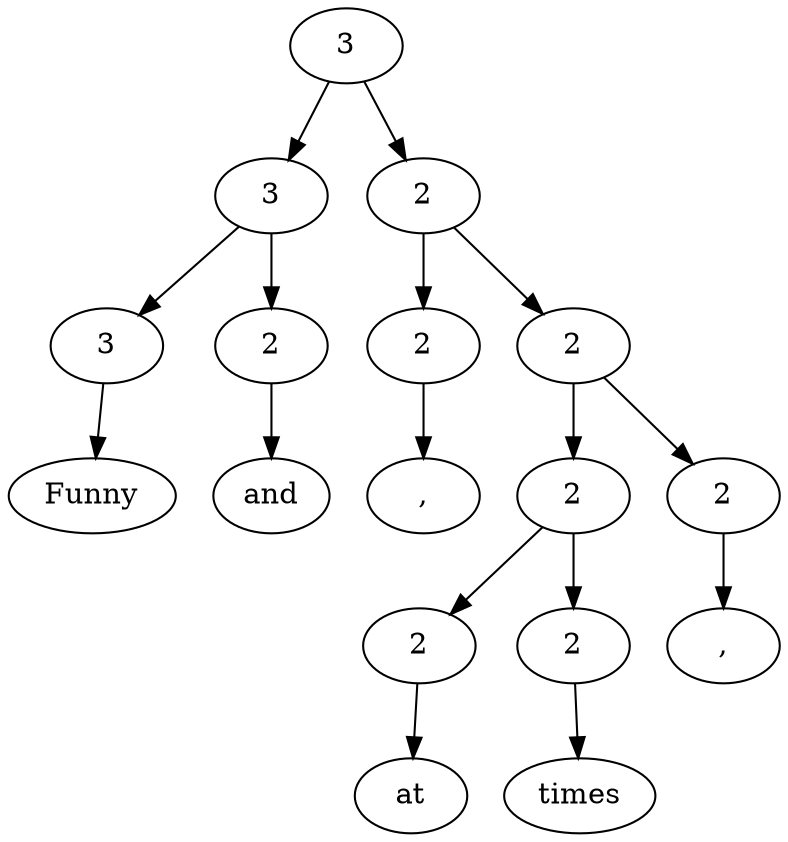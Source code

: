 digraph G{Node0 [label="3"]
Node0 -> Node1
Node0 -> Node6
Node1 [label="3"]
Node1 -> Node2
Node1 -> Node4
Node6 [label="2"]
Node6 -> Node7
Node6 -> Node9
Node2 [label="3"]
Node2 -> Node3
Node4 [label="2"]
Node4 -> Node5
Node7 [label="2"]
Node7 -> Node8
Node9 [label="2"]
Node9 -> Node10
Node9 -> Node15
Node3 [label="Funny"]
Node5 [label="and"]
Node8 [label=","]
Node10 [label="2"]
Node10 -> Node11
Node10 -> Node13
Node15 [label="2"]
Node15 -> Node16
Node11 [label="2"]
Node11 -> Node12
Node13 [label="2"]
Node13 -> Node14
Node16 [label=","]
Node12 [label="at"]
Node14 [label="times"]
}